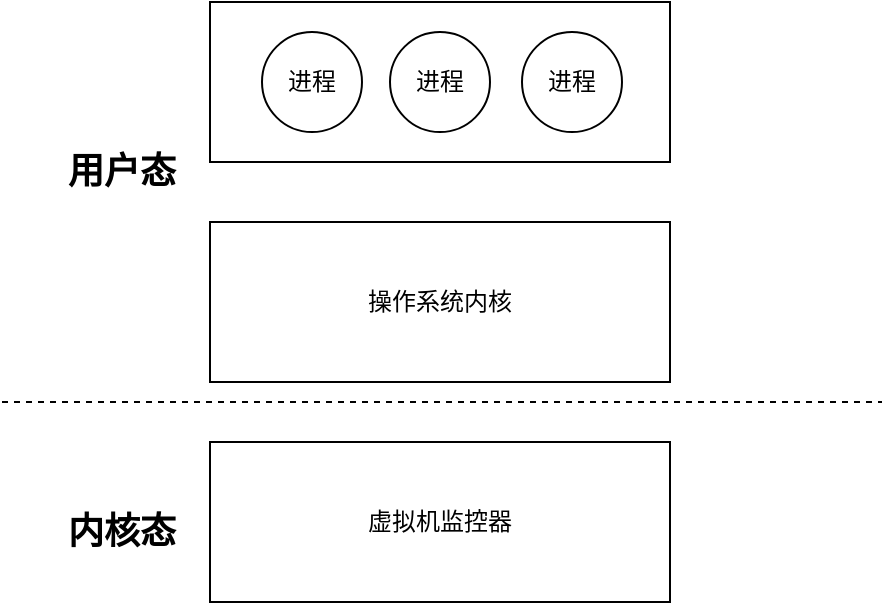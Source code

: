 <mxfile version="21.2.1" type="device">
  <diagram name="第 1 页" id="0JfpAlmXgNSfFacUV4ay">
    <mxGraphModel dx="1010" dy="677" grid="1" gridSize="10" guides="1" tooltips="1" connect="1" arrows="1" fold="1" page="1" pageScale="1" pageWidth="827" pageHeight="1169" math="0" shadow="0">
      <root>
        <mxCell id="0" />
        <mxCell id="1" parent="0" />
        <mxCell id="L-mTov4e_6vysFMjAk-3-1" value="" style="rounded=0;whiteSpace=wrap;html=1;" vertex="1" parent="1">
          <mxGeometry x="184" y="160" width="230" height="80" as="geometry" />
        </mxCell>
        <mxCell id="L-mTov4e_6vysFMjAk-3-2" value="进程" style="ellipse;whiteSpace=wrap;html=1;aspect=fixed;" vertex="1" parent="1">
          <mxGeometry x="210" y="175" width="50" height="50" as="geometry" />
        </mxCell>
        <mxCell id="L-mTov4e_6vysFMjAk-3-4" value="进程" style="ellipse;whiteSpace=wrap;html=1;aspect=fixed;" vertex="1" parent="1">
          <mxGeometry x="274" y="175" width="50" height="50" as="geometry" />
        </mxCell>
        <mxCell id="L-mTov4e_6vysFMjAk-3-5" value="进程" style="ellipse;whiteSpace=wrap;html=1;aspect=fixed;" vertex="1" parent="1">
          <mxGeometry x="340" y="175" width="50" height="50" as="geometry" />
        </mxCell>
        <mxCell id="L-mTov4e_6vysFMjAk-3-8" value="操作系统内核" style="rounded=0;whiteSpace=wrap;html=1;" vertex="1" parent="1">
          <mxGeometry x="184" y="270" width="230" height="80" as="geometry" />
        </mxCell>
        <mxCell id="L-mTov4e_6vysFMjAk-3-13" value="虚拟机监控器" style="rounded=0;whiteSpace=wrap;html=1;" vertex="1" parent="1">
          <mxGeometry x="184" y="380" width="230" height="80" as="geometry" />
        </mxCell>
        <mxCell id="L-mTov4e_6vysFMjAk-3-14" value="" style="endArrow=none;dashed=1;html=1;rounded=0;" edge="1" parent="1">
          <mxGeometry width="50" height="50" relative="1" as="geometry">
            <mxPoint x="80" y="360" as="sourcePoint" />
            <mxPoint x="520" y="360" as="targetPoint" />
          </mxGeometry>
        </mxCell>
        <mxCell id="L-mTov4e_6vysFMjAk-3-16" value="&lt;font style=&quot;font-size: 18px;&quot;&gt;&lt;b&gt;用户态&lt;/b&gt;&lt;/font&gt;" style="text;html=1;strokeColor=none;fillColor=none;align=center;verticalAlign=middle;whiteSpace=wrap;rounded=0;" vertex="1" parent="1">
          <mxGeometry x="110" y="230" width="60" height="30" as="geometry" />
        </mxCell>
        <mxCell id="L-mTov4e_6vysFMjAk-3-17" value="&lt;font style=&quot;font-size: 18px;&quot;&gt;&lt;b&gt;内核态&lt;/b&gt;&lt;/font&gt;" style="text;html=1;strokeColor=none;fillColor=none;align=center;verticalAlign=middle;whiteSpace=wrap;rounded=0;" vertex="1" parent="1">
          <mxGeometry x="110" y="410" width="60" height="30" as="geometry" />
        </mxCell>
      </root>
    </mxGraphModel>
  </diagram>
</mxfile>
